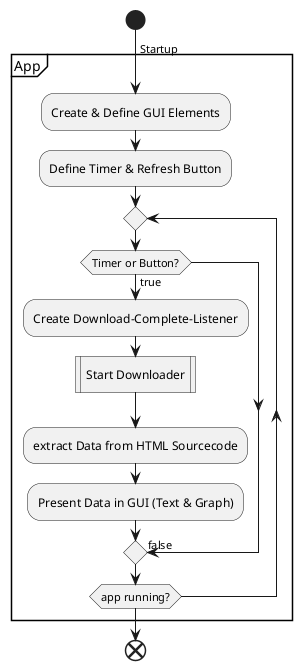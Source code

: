 @startuml android_app
start
partition App {
    ->Startup; 
    :Create & Define GUI Elements;
    :Define Timer & Refresh Button;
    repeat
        if (Timer or Button?) then (true)
            :Create Download-Complete-Listener;
            :Start Downloader|
            :extract Data from HTML Sourcecode;
            :Present Data in GUI (Text & Graph);

        else 
            ->false;
        endif
    repeat while (app running?)
}
end

@enduml